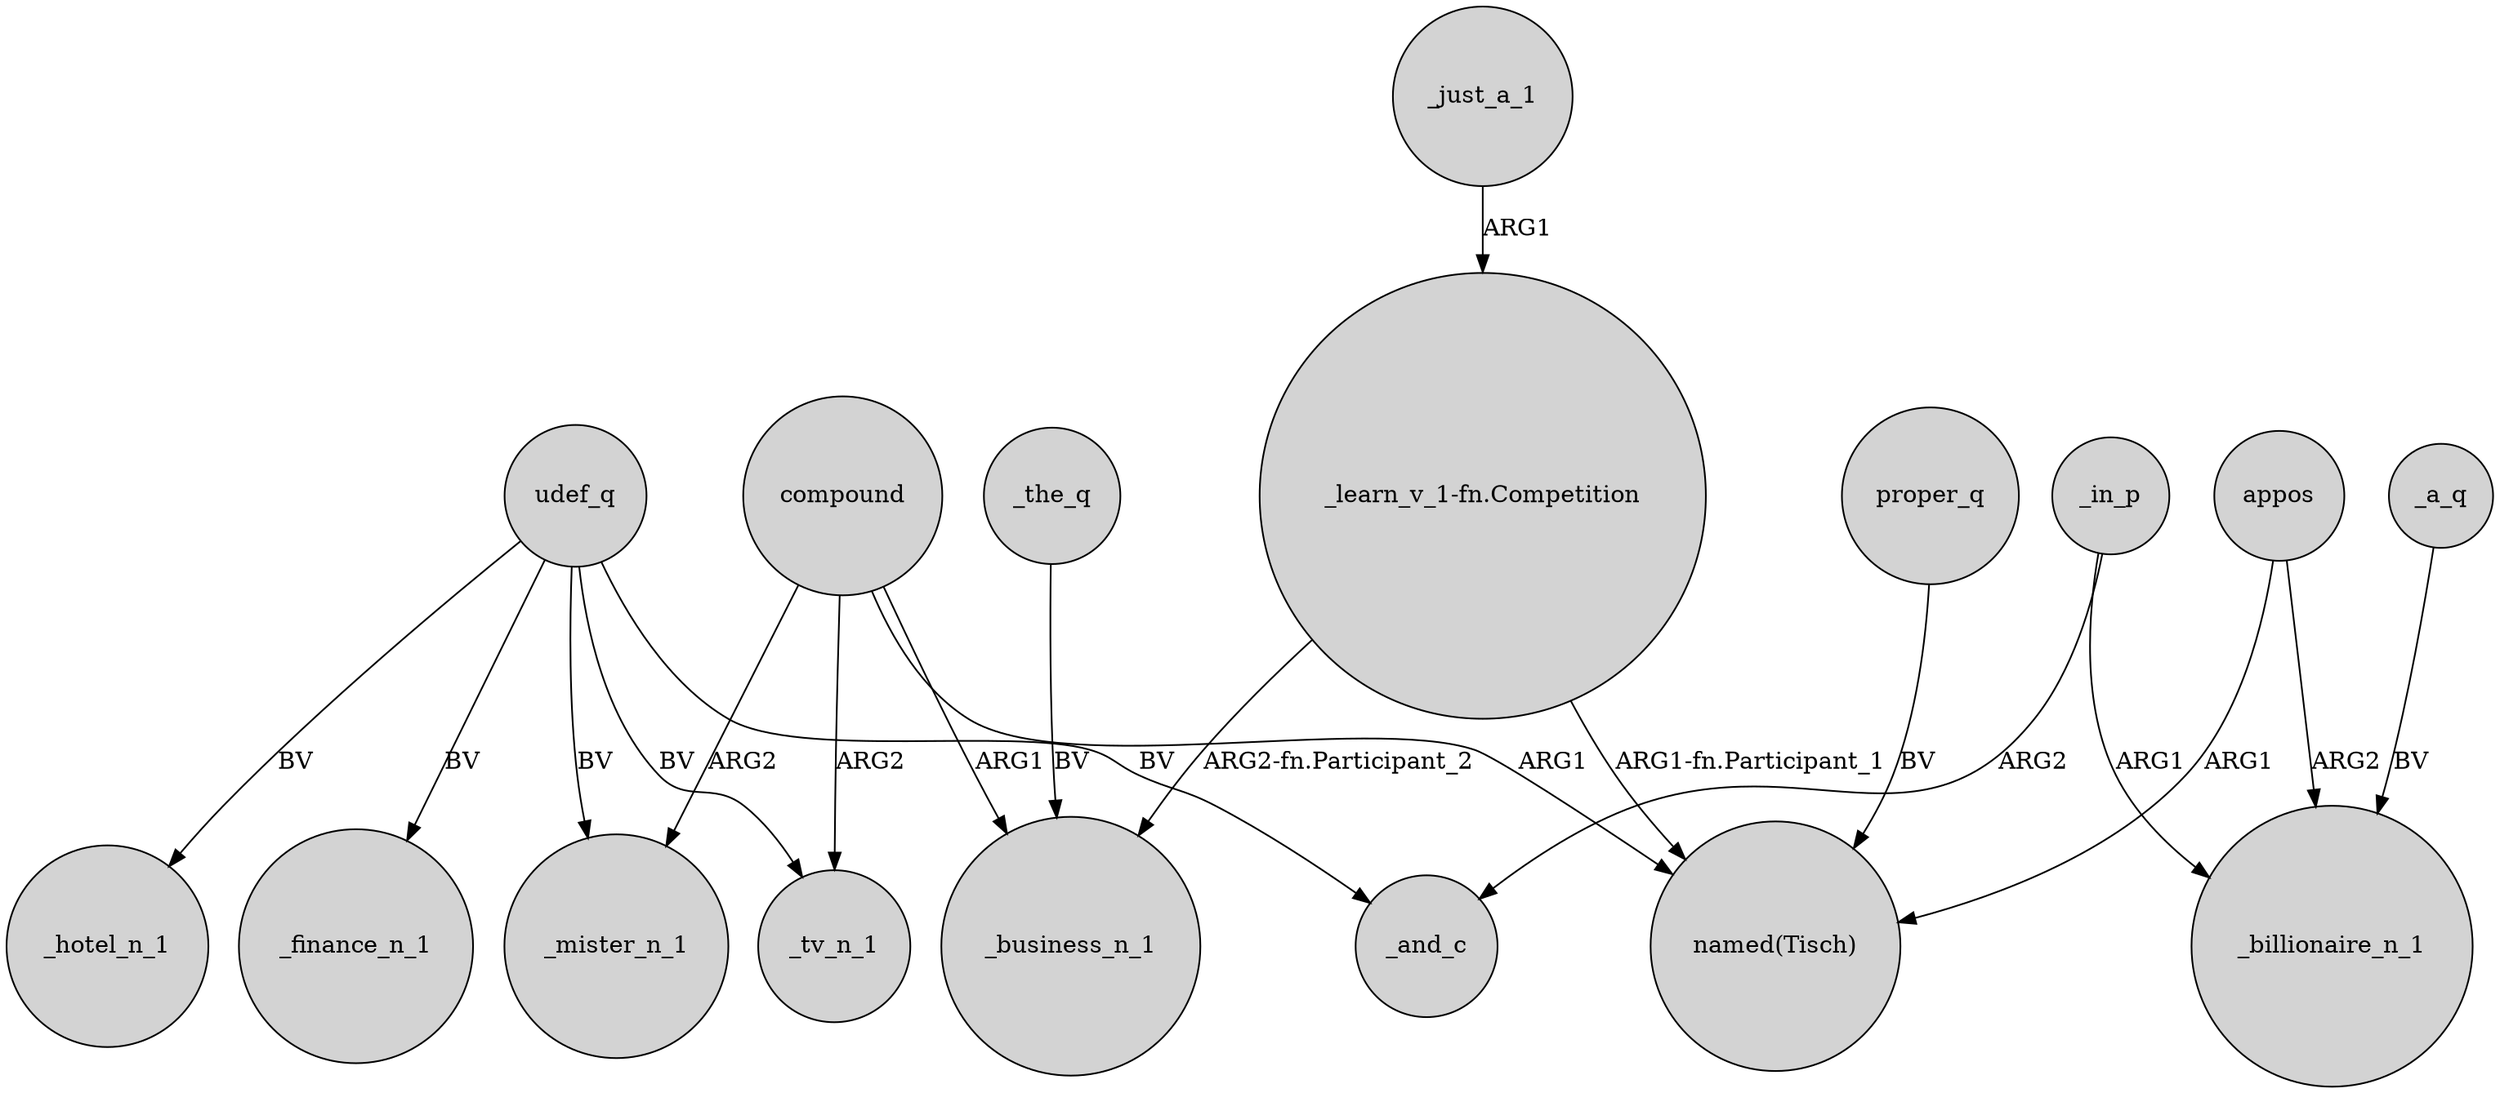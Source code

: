digraph {
	node [shape=circle style=filled]
	_in_p -> _and_c [label=ARG2]
	compound -> _mister_n_1 [label=ARG2]
	"_learn_v_1-fn.Competition" -> "named(Tisch)" [label="ARG1-fn.Participant_1"]
	_just_a_1 -> "_learn_v_1-fn.Competition" [label=ARG1]
	udef_q -> _finance_n_1 [label=BV]
	"_learn_v_1-fn.Competition" -> _business_n_1 [label="ARG2-fn.Participant_2"]
	_the_q -> _business_n_1 [label=BV]
	udef_q -> _and_c [label=BV]
	udef_q -> _mister_n_1 [label=BV]
	_in_p -> _billionaire_n_1 [label=ARG1]
	proper_q -> "named(Tisch)" [label=BV]
	udef_q -> _tv_n_1 [label=BV]
	_a_q -> _billionaire_n_1 [label=BV]
	appos -> "named(Tisch)" [label=ARG1]
	compound -> "named(Tisch)" [label=ARG1]
	udef_q -> _hotel_n_1 [label=BV]
	appos -> _billionaire_n_1 [label=ARG2]
	compound -> _business_n_1 [label=ARG1]
	compound -> _tv_n_1 [label=ARG2]
}
